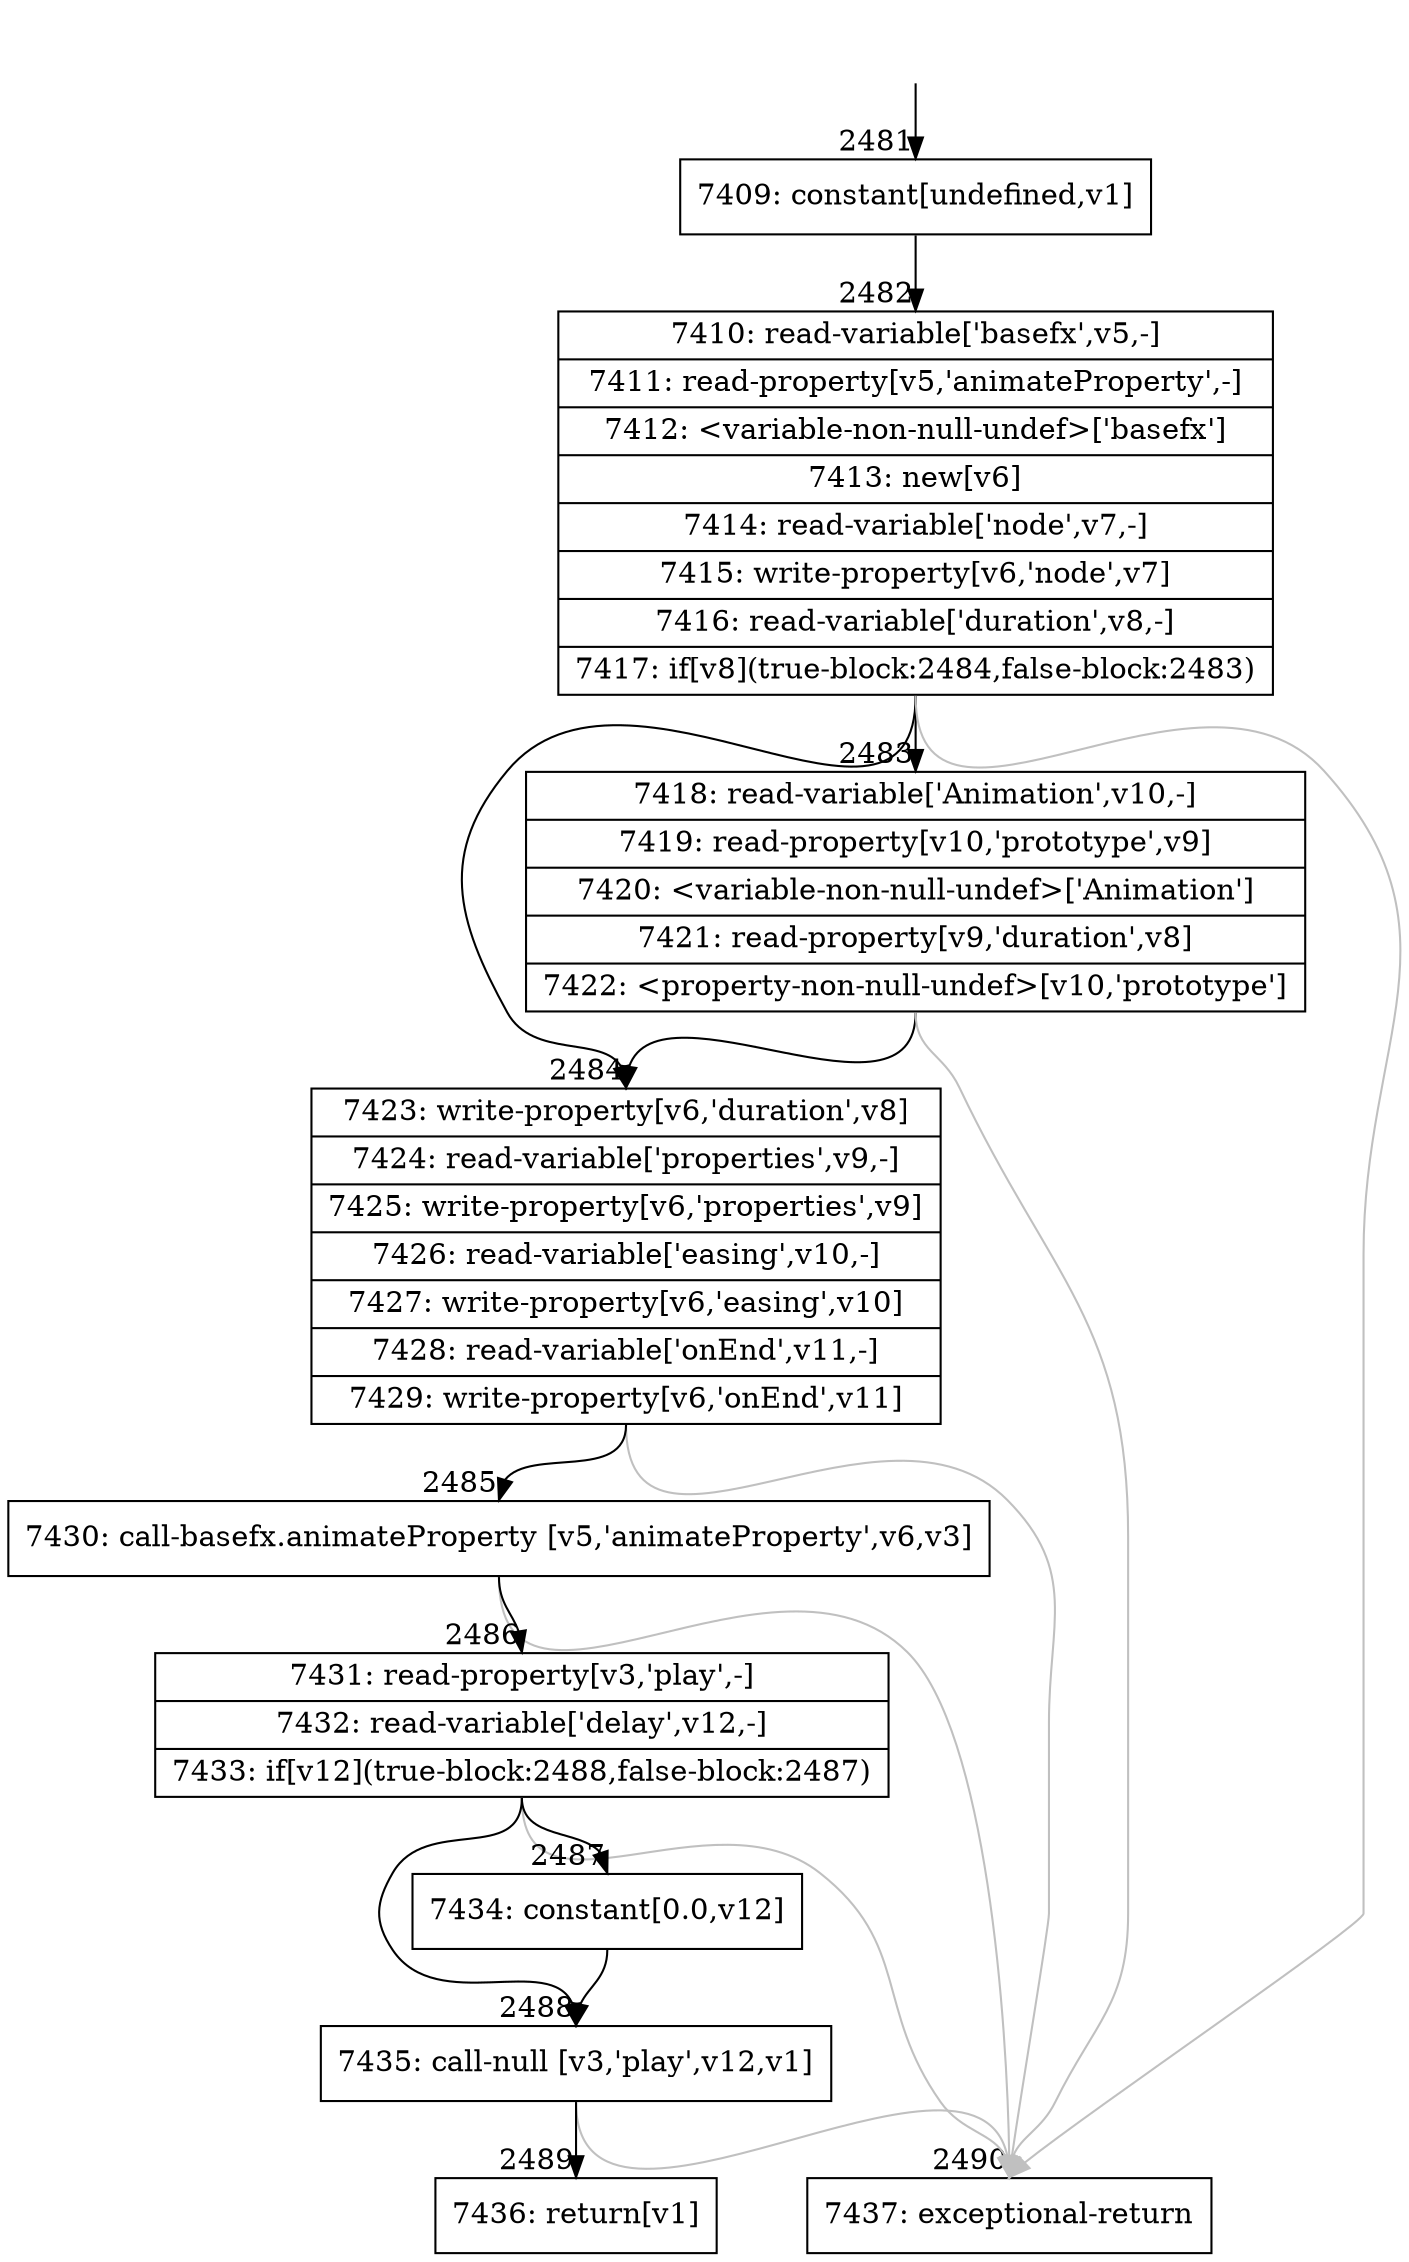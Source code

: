 digraph {
rankdir="TD"
BB_entry146[shape=none,label=""];
BB_entry146 -> BB2481 [tailport=s, headport=n, headlabel="    2481"]
BB2481 [shape=record label="{7409: constant[undefined,v1]}" ] 
BB2481 -> BB2482 [tailport=s, headport=n, headlabel="      2482"]
BB2482 [shape=record label="{7410: read-variable['basefx',v5,-]|7411: read-property[v5,'animateProperty',-]|7412: \<variable-non-null-undef\>['basefx']|7413: new[v6]|7414: read-variable['node',v7,-]|7415: write-property[v6,'node',v7]|7416: read-variable['duration',v8,-]|7417: if[v8](true-block:2484,false-block:2483)}" ] 
BB2482 -> BB2484 [tailport=s, headport=n, headlabel="      2484"]
BB2482 -> BB2483 [tailport=s, headport=n, headlabel="      2483"]
BB2482 -> BB2490 [tailport=s, headport=n, color=gray, headlabel="      2490"]
BB2483 [shape=record label="{7418: read-variable['Animation',v10,-]|7419: read-property[v10,'prototype',v9]|7420: \<variable-non-null-undef\>['Animation']|7421: read-property[v9,'duration',v8]|7422: \<property-non-null-undef\>[v10,'prototype']}" ] 
BB2483 -> BB2484 [tailport=s, headport=n]
BB2483 -> BB2490 [tailport=s, headport=n, color=gray]
BB2484 [shape=record label="{7423: write-property[v6,'duration',v8]|7424: read-variable['properties',v9,-]|7425: write-property[v6,'properties',v9]|7426: read-variable['easing',v10,-]|7427: write-property[v6,'easing',v10]|7428: read-variable['onEnd',v11,-]|7429: write-property[v6,'onEnd',v11]}" ] 
BB2484 -> BB2485 [tailport=s, headport=n, headlabel="      2485"]
BB2484 -> BB2490 [tailport=s, headport=n, color=gray]
BB2485 [shape=record label="{7430: call-basefx.animateProperty [v5,'animateProperty',v6,v3]}" ] 
BB2485 -> BB2486 [tailport=s, headport=n, headlabel="      2486"]
BB2485 -> BB2490 [tailport=s, headport=n, color=gray]
BB2486 [shape=record label="{7431: read-property[v3,'play',-]|7432: read-variable['delay',v12,-]|7433: if[v12](true-block:2488,false-block:2487)}" ] 
BB2486 -> BB2488 [tailport=s, headport=n, headlabel="      2488"]
BB2486 -> BB2487 [tailport=s, headport=n, headlabel="      2487"]
BB2486 -> BB2490 [tailport=s, headport=n, color=gray]
BB2487 [shape=record label="{7434: constant[0.0,v12]}" ] 
BB2487 -> BB2488 [tailport=s, headport=n]
BB2488 [shape=record label="{7435: call-null [v3,'play',v12,v1]}" ] 
BB2488 -> BB2489 [tailport=s, headport=n, headlabel="      2489"]
BB2488 -> BB2490 [tailport=s, headport=n, color=gray]
BB2489 [shape=record label="{7436: return[v1]}" ] 
BB2490 [shape=record label="{7437: exceptional-return}" ] 
//#$~ 2696
}
